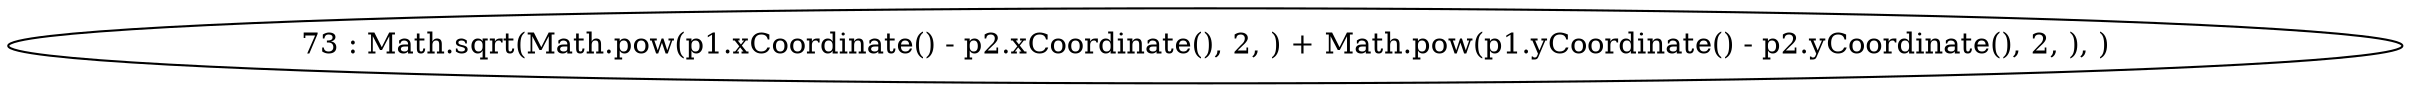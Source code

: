 digraph G {
"73 : Math.sqrt(Math.pow(p1.xCoordinate() - p2.xCoordinate(), 2, ) + Math.pow(p1.yCoordinate() - p2.yCoordinate(), 2, ), )"
}